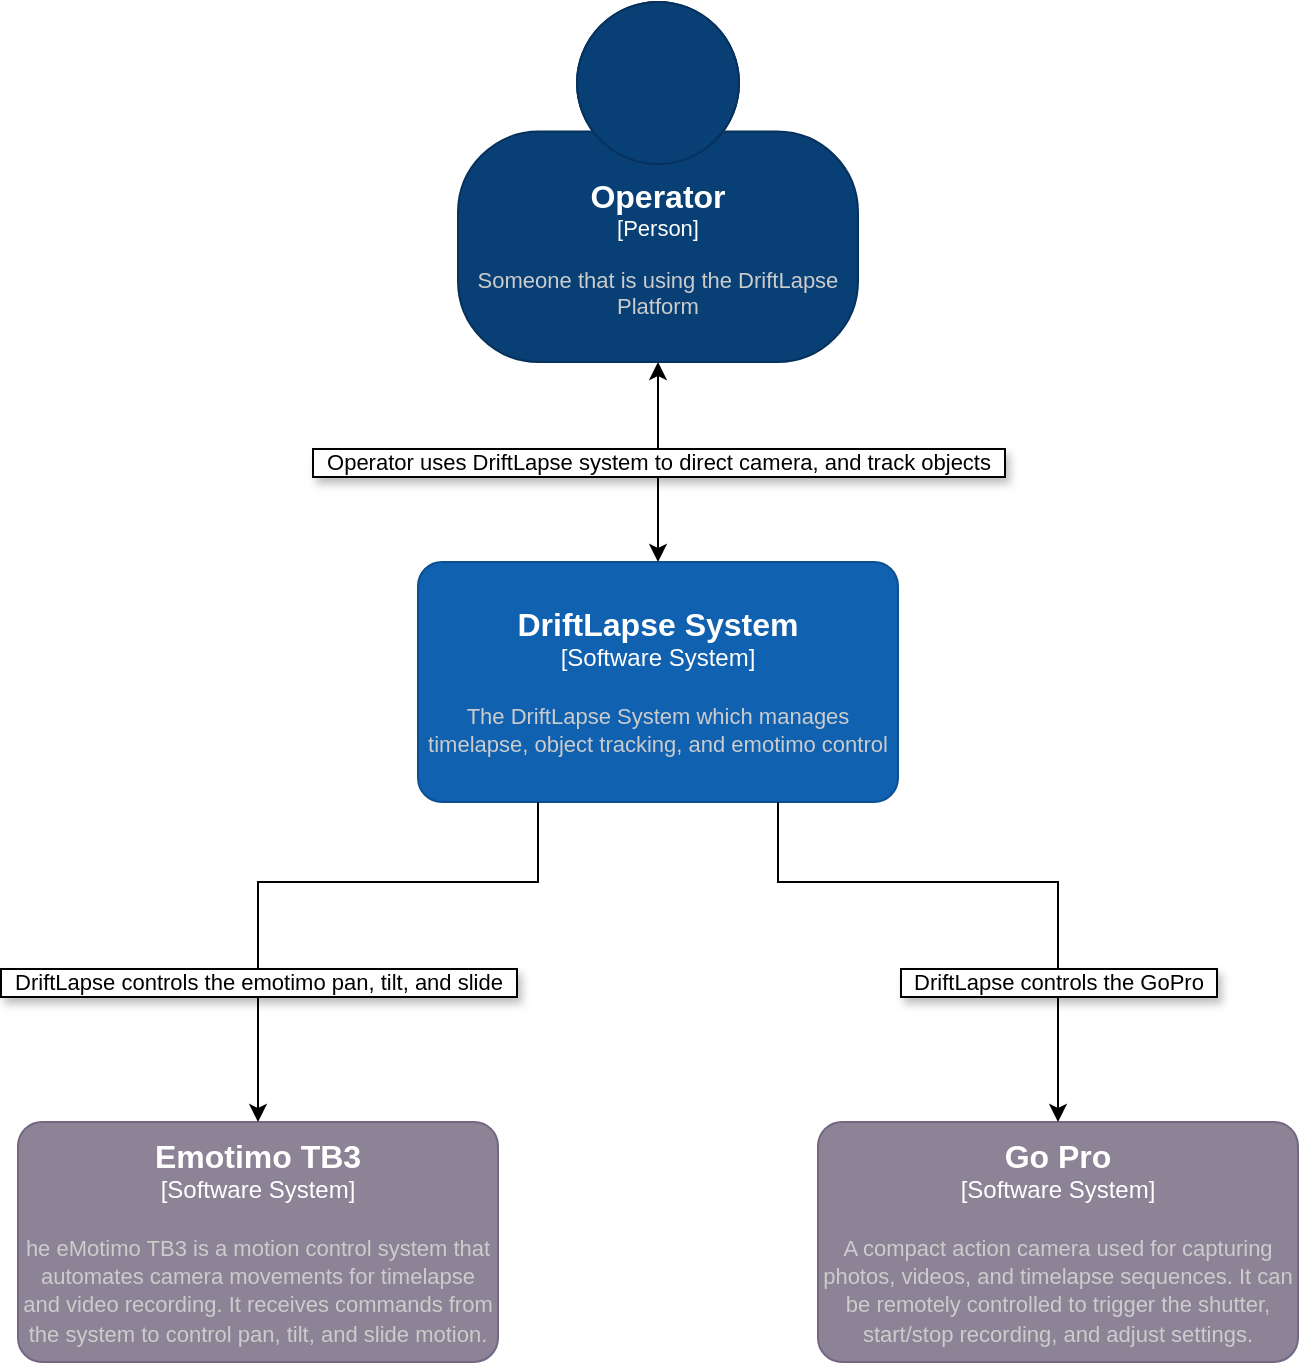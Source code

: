 <mxfile version="24.7.8">
  <diagram name="Page-1" id="daJqj3tPTTX9oQVYK-5z">
    <mxGraphModel dx="1562" dy="917" grid="1" gridSize="10" guides="1" tooltips="1" connect="1" arrows="1" fold="1" page="1" pageScale="1" pageWidth="850" pageHeight="1100" math="0" shadow="0">
      <root>
        <mxCell id="0" />
        <mxCell id="1" parent="0" />
        <object placeholders="1" c4Name="Operator" c4Type="Person" c4Description="Someone that is using the DriftLapse Platform" label="&lt;font style=&quot;font-size: 16px&quot;&gt;&lt;b&gt;%c4Name%&lt;/b&gt;&lt;/font&gt;&lt;div&gt;[%c4Type%]&lt;/div&gt;&lt;br&gt;&lt;div&gt;&lt;font style=&quot;font-size: 11px&quot;&gt;&lt;font color=&quot;#cccccc&quot;&gt;%c4Description%&lt;/font&gt;&lt;/div&gt;" id="Rne3W79iM8cj9QtbKRb_-1">
          <mxCell style="html=1;fontSize=11;dashed=0;whiteSpace=wrap;fillColor=#083F75;strokeColor=#06315C;fontColor=#ffffff;shape=mxgraph.c4.person2;align=center;metaEdit=1;points=[[0.5,0,0],[1,0.5,0],[1,0.75,0],[0.75,1,0],[0.5,1,0],[0.25,1,0],[0,0.75,0],[0,0.5,0]];resizable=0;" vertex="1" parent="1">
            <mxGeometry x="340" y="40" width="200" height="180" as="geometry" />
          </mxCell>
        </object>
        <object placeholders="1" c4Name="DriftLapse System" c4Type="Software System" c4Description="The DriftLapse System which manages timelapse, object tracking, and emotimo control" label="&lt;font style=&quot;font-size: 16px&quot;&gt;&lt;b&gt;%c4Name%&lt;/b&gt;&lt;/font&gt;&lt;div&gt;[%c4Type%]&lt;/div&gt;&lt;br&gt;&lt;div&gt;&lt;font style=&quot;font-size: 11px&quot;&gt;&lt;font color=&quot;#cccccc&quot;&gt;%c4Description%&lt;/font&gt;&lt;/div&gt;" id="Rne3W79iM8cj9QtbKRb_-2">
          <mxCell style="rounded=1;whiteSpace=wrap;html=1;labelBackgroundColor=none;fillColor=#1061B0;fontColor=#ffffff;align=center;arcSize=10;strokeColor=#0D5091;metaEdit=1;resizable=0;points=[[0.25,0,0],[0.5,0,0],[0.75,0,0],[1,0.25,0],[1,0.5,0],[1,0.75,0],[0.75,1,0],[0.5,1,0],[0.25,1,0],[0,0.75,0],[0,0.5,0],[0,0.25,0]];" vertex="1" parent="1">
            <mxGeometry x="320" y="320" width="240" height="120" as="geometry" />
          </mxCell>
        </object>
        <object placeholders="1" c4Name="Go Pro" c4Type="Software System" c4Description="A compact action camera used for capturing photos, videos, and timelapse sequences. It can be remotely controlled to trigger the shutter, start/stop recording, and adjust settings." label="&lt;font style=&quot;font-size: 16px&quot;&gt;&lt;b&gt;%c4Name%&lt;/b&gt;&lt;/font&gt;&lt;div&gt;[%c4Type%]&lt;/div&gt;&lt;br&gt;&lt;div&gt;&lt;font style=&quot;font-size: 11px&quot;&gt;&lt;font color=&quot;#cccccc&quot;&gt;%c4Description%&lt;/font&gt;&lt;/div&gt;" id="Rne3W79iM8cj9QtbKRb_-3">
          <mxCell style="rounded=1;whiteSpace=wrap;html=1;labelBackgroundColor=none;fillColor=#8C8496;fontColor=#ffffff;align=center;arcSize=10;strokeColor=#736782;metaEdit=1;resizable=0;points=[[0.25,0,0],[0.5,0,0],[0.75,0,0],[1,0.25,0],[1,0.5,0],[1,0.75,0],[0.75,1,0],[0.5,1,0],[0.25,1,0],[0,0.75,0],[0,0.5,0],[0,0.25,0]];" vertex="1" parent="1">
            <mxGeometry x="520" y="600" width="240" height="120" as="geometry" />
          </mxCell>
        </object>
        <object placeholders="1" c4Name="Emotimo TB3" c4Type="Software System" c4Description="he eMotimo TB3 is a motion control system that automates camera movements for timelapse and video recording. It receives commands from the system to control pan, tilt, and slide motion." label="&lt;font style=&quot;font-size: 16px&quot;&gt;&lt;b&gt;%c4Name%&lt;/b&gt;&lt;/font&gt;&lt;div&gt;[%c4Type%]&lt;/div&gt;&lt;br&gt;&lt;div&gt;&lt;font style=&quot;font-size: 11px&quot;&gt;&lt;font color=&quot;#cccccc&quot;&gt;%c4Description%&lt;/font&gt;&lt;/div&gt;" id="Rne3W79iM8cj9QtbKRb_-4">
          <mxCell style="rounded=1;whiteSpace=wrap;html=1;labelBackgroundColor=none;fillColor=#8C8496;fontColor=#ffffff;align=center;arcSize=10;strokeColor=#736782;metaEdit=1;resizable=0;points=[[0.25,0,0],[0.5,0,0],[0.75,0,0],[1,0.25,0],[1,0.5,0],[1,0.75,0],[0.75,1,0],[0.5,1,0],[0.25,1,0],[0,0.75,0],[0,0.5,0],[0,0.25,0]];" vertex="1" parent="1">
            <mxGeometry x="120" y="600" width="240" height="120" as="geometry" />
          </mxCell>
        </object>
        <mxCell id="Rne3W79iM8cj9QtbKRb_-5" value="&amp;nbsp; Operator uses DriftLapse system to direct camera, and track objects&amp;nbsp;&amp;nbsp;" style="edgeStyle=orthogonalEdgeStyle;rounded=0;orthogonalLoop=1;jettySize=auto;html=1;entryX=0.5;entryY=0;entryDx=0;entryDy=0;entryPerimeter=0;startArrow=classic;startFill=1;labelBorderColor=default;textShadow=1;" edge="1" parent="1" source="Rne3W79iM8cj9QtbKRb_-1" target="Rne3W79iM8cj9QtbKRb_-2">
          <mxGeometry relative="1" as="geometry" />
        </mxCell>
        <mxCell id="Rne3W79iM8cj9QtbKRb_-6" value="&amp;nbsp; DriftLapse controls the GoPro&amp;nbsp;&amp;nbsp;" style="edgeStyle=orthogonalEdgeStyle;rounded=0;orthogonalLoop=1;jettySize=auto;html=1;entryX=0.5;entryY=0;entryDx=0;entryDy=0;entryPerimeter=0;startArrow=none;startFill=0;labelBorderColor=default;textShadow=1;exitX=0.75;exitY=1;exitDx=0;exitDy=0;exitPerimeter=0;" edge="1" parent="1" source="Rne3W79iM8cj9QtbKRb_-2" target="Rne3W79iM8cj9QtbKRb_-3">
          <mxGeometry x="0.529" relative="1" as="geometry">
            <mxPoint x="450" y="230" as="sourcePoint" />
            <mxPoint x="450" y="330" as="targetPoint" />
            <Array as="points">
              <mxPoint x="500" y="480" />
              <mxPoint x="640" y="480" />
            </Array>
            <mxPoint as="offset" />
          </mxGeometry>
        </mxCell>
        <mxCell id="Rne3W79iM8cj9QtbKRb_-7" value="&amp;nbsp; DriftLapse controls the emotimo pan, tilt, and slide&amp;nbsp;&amp;nbsp;" style="edgeStyle=orthogonalEdgeStyle;rounded=0;orthogonalLoop=1;jettySize=auto;html=1;entryX=0.5;entryY=0;entryDx=0;entryDy=0;entryPerimeter=0;startArrow=none;startFill=0;labelBorderColor=default;textShadow=1;exitX=0.25;exitY=1;exitDx=0;exitDy=0;exitPerimeter=0;" edge="1" parent="1" source="Rne3W79iM8cj9QtbKRb_-2" target="Rne3W79iM8cj9QtbKRb_-4">
          <mxGeometry x="0.529" relative="1" as="geometry">
            <mxPoint x="510" y="450" as="sourcePoint" />
            <mxPoint x="690" y="610" as="targetPoint" />
            <Array as="points">
              <mxPoint x="380" y="480" />
              <mxPoint x="240" y="480" />
            </Array>
            <mxPoint as="offset" />
          </mxGeometry>
        </mxCell>
      </root>
    </mxGraphModel>
  </diagram>
</mxfile>
